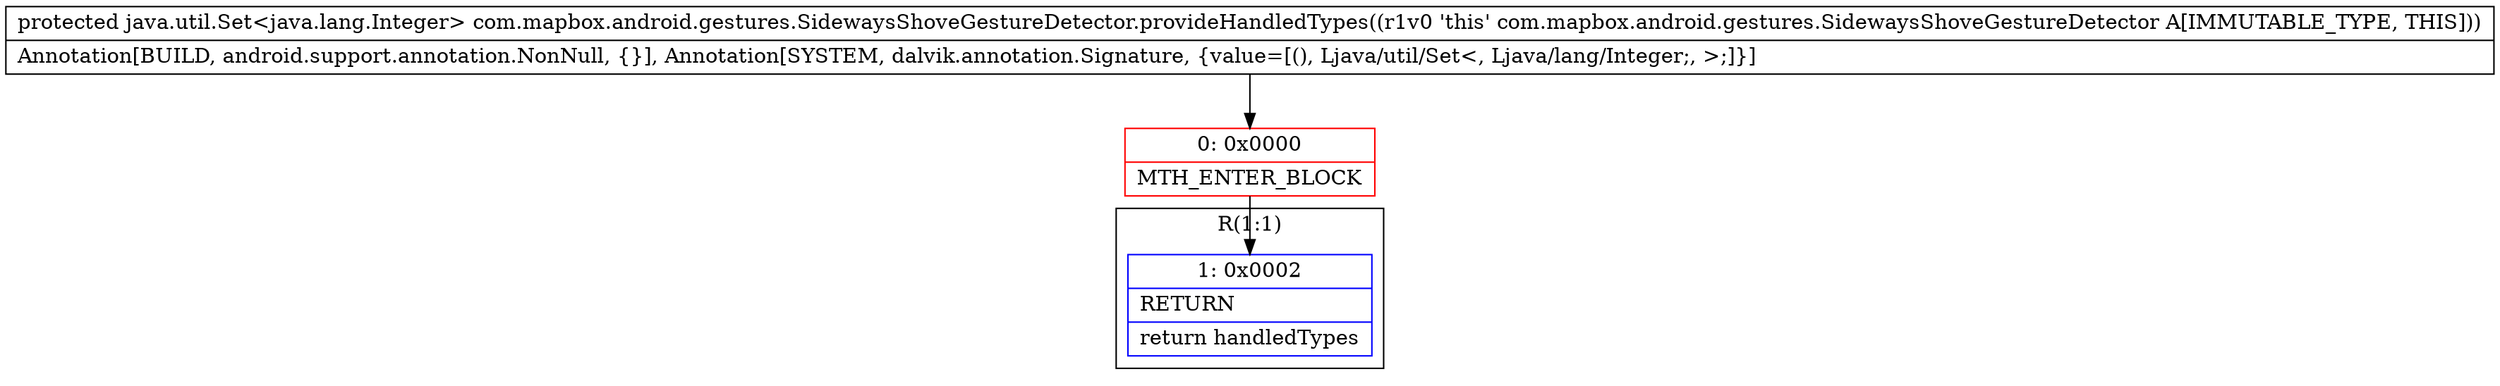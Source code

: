digraph "CFG forcom.mapbox.android.gestures.SidewaysShoveGestureDetector.provideHandledTypes()Ljava\/util\/Set;" {
subgraph cluster_Region_449130554 {
label = "R(1:1)";
node [shape=record,color=blue];
Node_1 [shape=record,label="{1\:\ 0x0002|RETURN\l|return handledTypes\l}"];
}
Node_0 [shape=record,color=red,label="{0\:\ 0x0000|MTH_ENTER_BLOCK\l}"];
MethodNode[shape=record,label="{protected java.util.Set\<java.lang.Integer\> com.mapbox.android.gestures.SidewaysShoveGestureDetector.provideHandledTypes((r1v0 'this' com.mapbox.android.gestures.SidewaysShoveGestureDetector A[IMMUTABLE_TYPE, THIS]))  | Annotation[BUILD, android.support.annotation.NonNull, \{\}], Annotation[SYSTEM, dalvik.annotation.Signature, \{value=[(), Ljava\/util\/Set\<, Ljava\/lang\/Integer;, \>;]\}]\l}"];
MethodNode -> Node_0;
Node_0 -> Node_1;
}

